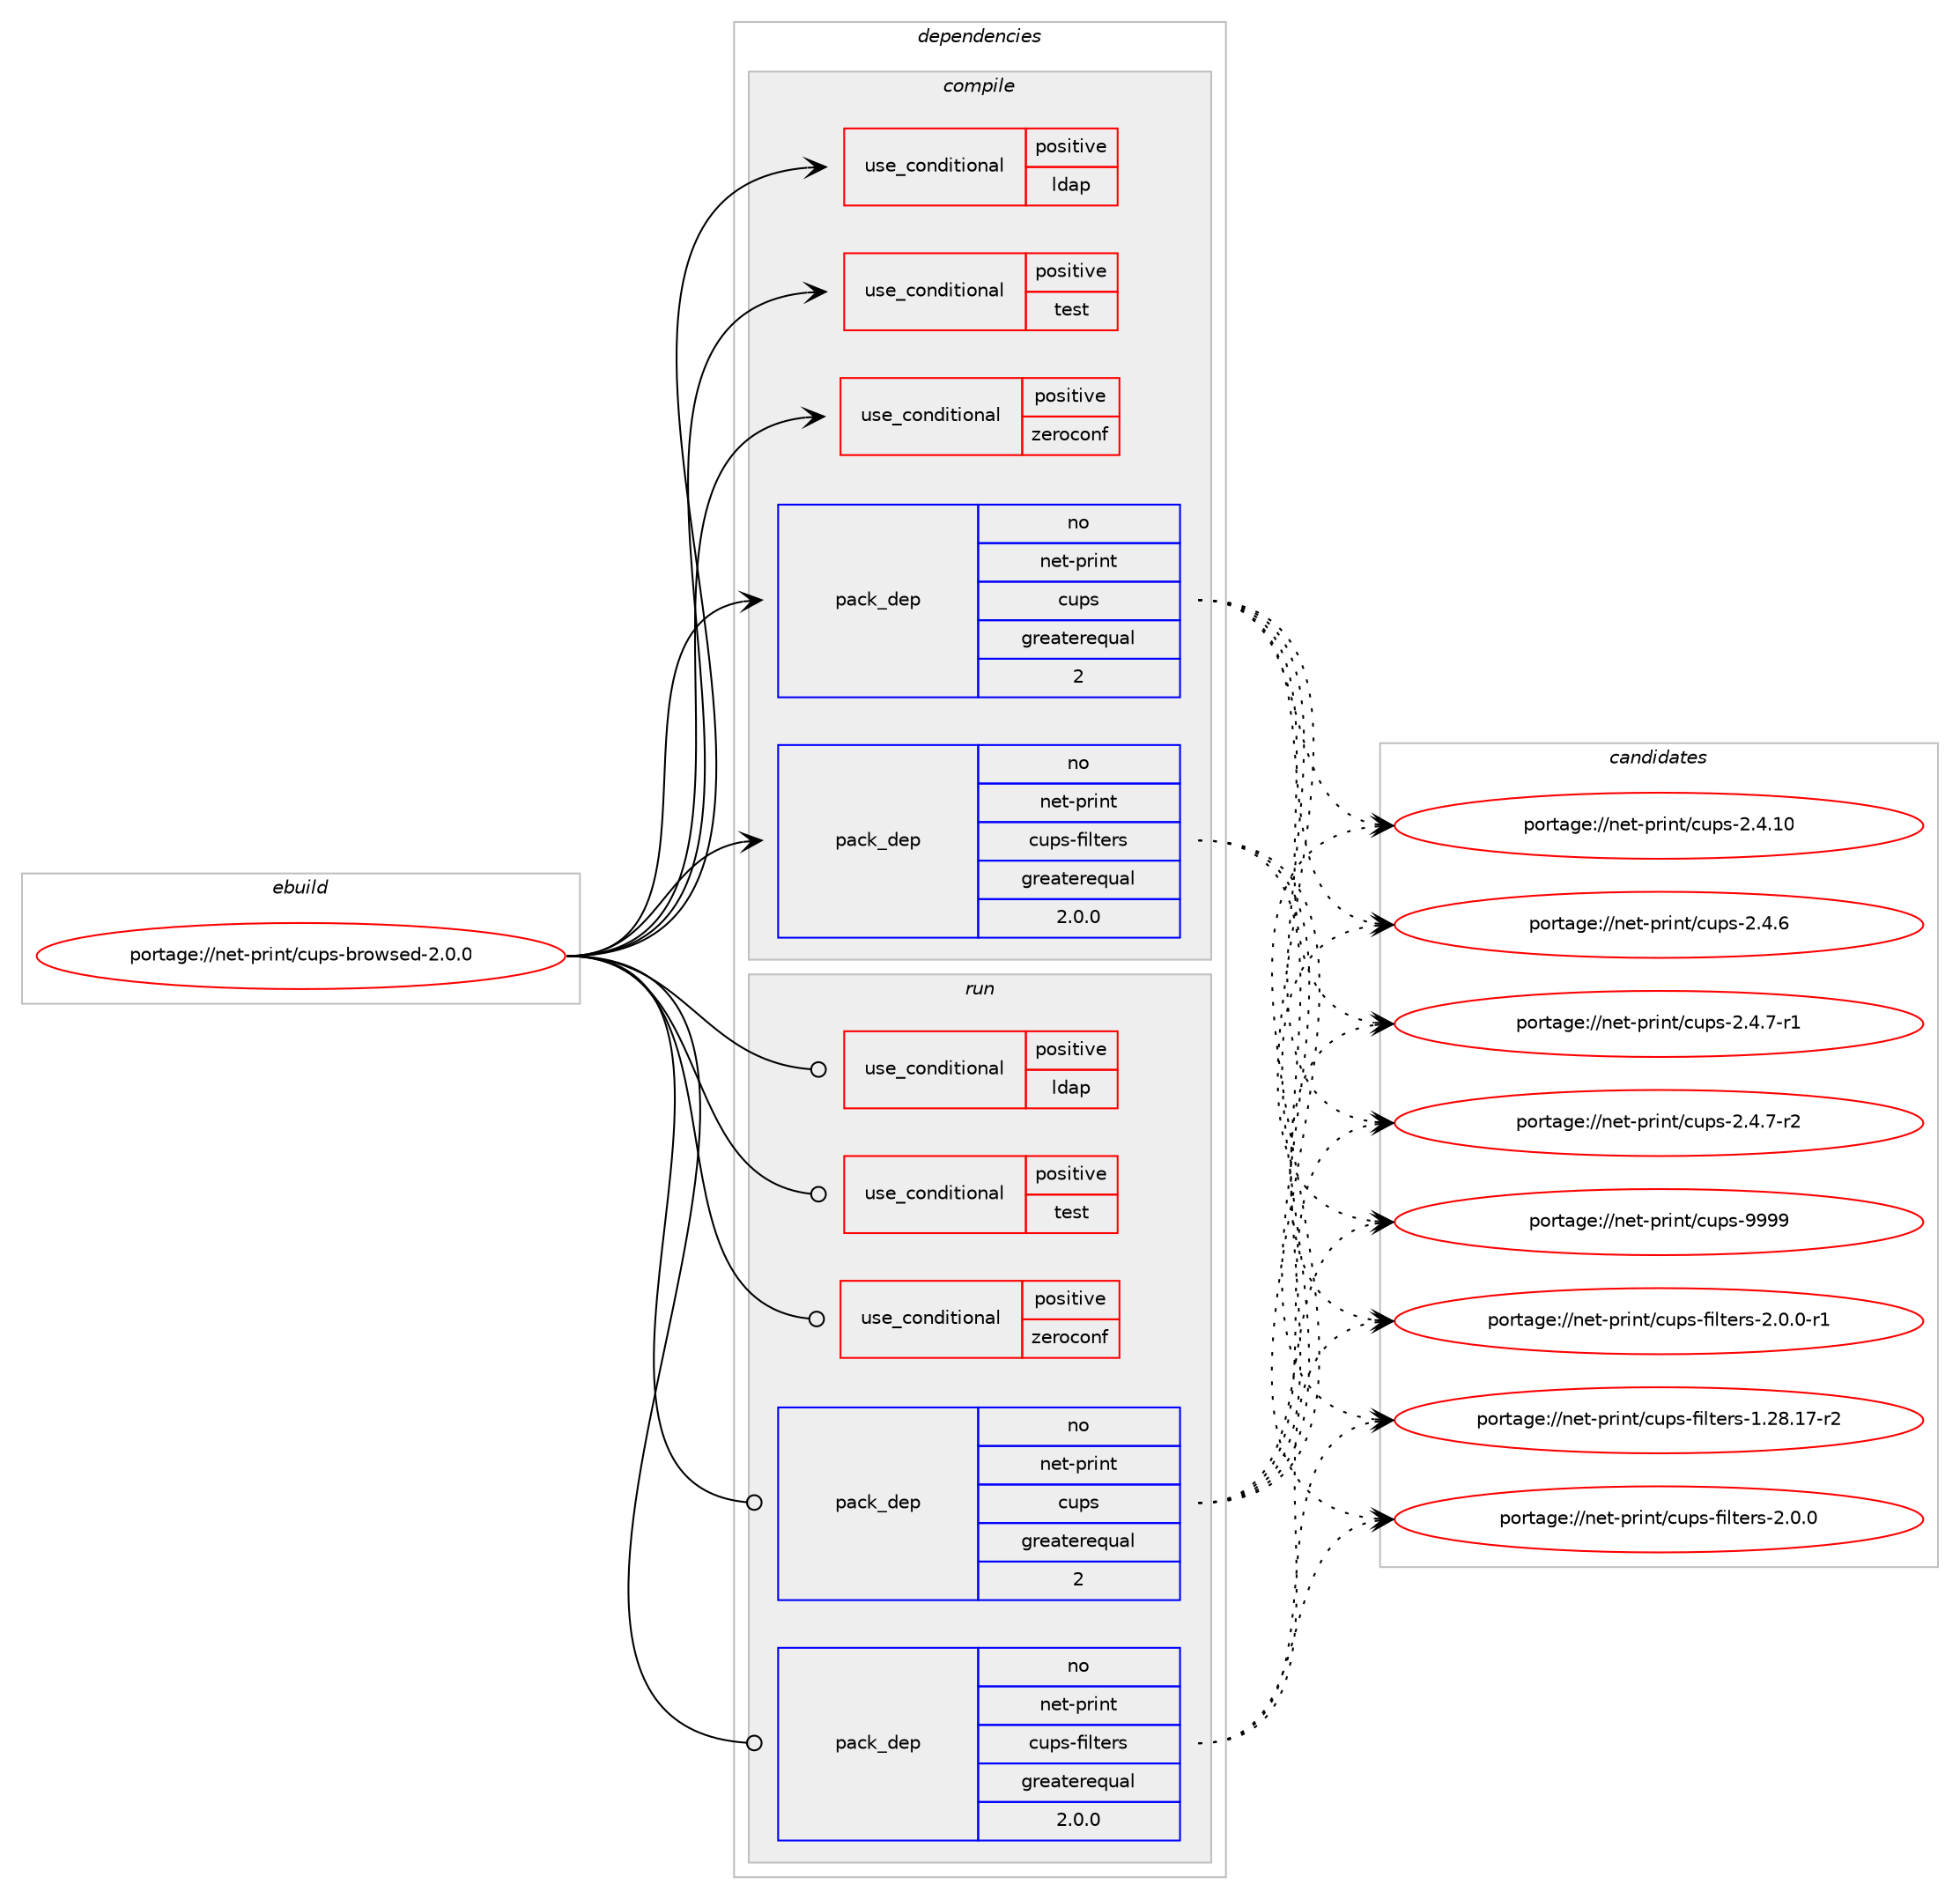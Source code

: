 digraph prolog {

# *************
# Graph options
# *************

newrank=true;
concentrate=true;
compound=true;
graph [rankdir=LR,fontname=Helvetica,fontsize=10,ranksep=1.5];#, ranksep=2.5, nodesep=0.2];
edge  [arrowhead=vee];
node  [fontname=Helvetica,fontsize=10];

# **********
# The ebuild
# **********

subgraph cluster_leftcol {
color=gray;
rank=same;
label=<<i>ebuild</i>>;
id [label="portage://net-print/cups-browsed-2.0.0", color=red, width=4, href="../net-print/cups-browsed-2.0.0.svg"];
}

# ****************
# The dependencies
# ****************

subgraph cluster_midcol {
color=gray;
label=<<i>dependencies</i>>;
subgraph cluster_compile {
fillcolor="#eeeeee";
style=filled;
label=<<i>compile</i>>;
subgraph cond98487 {
dependency193823 [label=<<TABLE BORDER="0" CELLBORDER="1" CELLSPACING="0" CELLPADDING="4"><TR><TD ROWSPAN="3" CELLPADDING="10">use_conditional</TD></TR><TR><TD>positive</TD></TR><TR><TD>ldap</TD></TR></TABLE>>, shape=none, color=red];
# *** BEGIN UNKNOWN DEPENDENCY TYPE (TODO) ***
# dependency193823 -> package_dependency(portage://net-print/cups-browsed-2.0.0,install,no,net-nds,openldap,none,[,,],any_same_slot,[])
# *** END UNKNOWN DEPENDENCY TYPE (TODO) ***

}
id:e -> dependency193823:w [weight=20,style="solid",arrowhead="vee"];
subgraph cond98488 {
dependency193824 [label=<<TABLE BORDER="0" CELLBORDER="1" CELLSPACING="0" CELLPADDING="4"><TR><TD ROWSPAN="3" CELLPADDING="10">use_conditional</TD></TR><TR><TD>positive</TD></TR><TR><TD>test</TD></TR></TABLE>>, shape=none, color=red];
# *** BEGIN UNKNOWN DEPENDENCY TYPE (TODO) ***
# dependency193824 -> package_dependency(portage://net-print/cups-browsed-2.0.0,install,no,net-print,cups,none,[,,],[],[use(enable(zeroconf),none)])
# *** END UNKNOWN DEPENDENCY TYPE (TODO) ***

}
id:e -> dependency193824:w [weight=20,style="solid",arrowhead="vee"];
subgraph cond98489 {
dependency193825 [label=<<TABLE BORDER="0" CELLBORDER="1" CELLSPACING="0" CELLPADDING="4"><TR><TD ROWSPAN="3" CELLPADDING="10">use_conditional</TD></TR><TR><TD>positive</TD></TR><TR><TD>zeroconf</TD></TR></TABLE>>, shape=none, color=red];
# *** BEGIN UNKNOWN DEPENDENCY TYPE (TODO) ***
# dependency193825 -> package_dependency(portage://net-print/cups-browsed-2.0.0,install,no,net-dns,avahi,none,[,,],[],[use(enable(dbus),none)])
# *** END UNKNOWN DEPENDENCY TYPE (TODO) ***

}
id:e -> dependency193825:w [weight=20,style="solid",arrowhead="vee"];
# *** BEGIN UNKNOWN DEPENDENCY TYPE (TODO) ***
# id -> package_dependency(portage://net-print/cups-browsed-2.0.0,install,no,dev-libs,glib,none,[,,],[slot(2)],[])
# *** END UNKNOWN DEPENDENCY TYPE (TODO) ***

subgraph pack92637 {
dependency193826 [label=<<TABLE BORDER="0" CELLBORDER="1" CELLSPACING="0" CELLPADDING="4" WIDTH="220"><TR><TD ROWSPAN="6" CELLPADDING="30">pack_dep</TD></TR><TR><TD WIDTH="110">no</TD></TR><TR><TD>net-print</TD></TR><TR><TD>cups</TD></TR><TR><TD>greaterequal</TD></TR><TR><TD>2</TD></TR></TABLE>>, shape=none, color=blue];
}
id:e -> dependency193826:w [weight=20,style="solid",arrowhead="vee"];
subgraph pack92638 {
dependency193827 [label=<<TABLE BORDER="0" CELLBORDER="1" CELLSPACING="0" CELLPADDING="4" WIDTH="220"><TR><TD ROWSPAN="6" CELLPADDING="30">pack_dep</TD></TR><TR><TD WIDTH="110">no</TD></TR><TR><TD>net-print</TD></TR><TR><TD>cups-filters</TD></TR><TR><TD>greaterequal</TD></TR><TR><TD>2.0.0</TD></TR></TABLE>>, shape=none, color=blue];
}
id:e -> dependency193827:w [weight=20,style="solid",arrowhead="vee"];
}
subgraph cluster_compileandrun {
fillcolor="#eeeeee";
style=filled;
label=<<i>compile and run</i>>;
}
subgraph cluster_run {
fillcolor="#eeeeee";
style=filled;
label=<<i>run</i>>;
subgraph cond98490 {
dependency193828 [label=<<TABLE BORDER="0" CELLBORDER="1" CELLSPACING="0" CELLPADDING="4"><TR><TD ROWSPAN="3" CELLPADDING="10">use_conditional</TD></TR><TR><TD>positive</TD></TR><TR><TD>ldap</TD></TR></TABLE>>, shape=none, color=red];
# *** BEGIN UNKNOWN DEPENDENCY TYPE (TODO) ***
# dependency193828 -> package_dependency(portage://net-print/cups-browsed-2.0.0,run,no,net-nds,openldap,none,[,,],any_same_slot,[])
# *** END UNKNOWN DEPENDENCY TYPE (TODO) ***

}
id:e -> dependency193828:w [weight=20,style="solid",arrowhead="odot"];
subgraph cond98491 {
dependency193829 [label=<<TABLE BORDER="0" CELLBORDER="1" CELLSPACING="0" CELLPADDING="4"><TR><TD ROWSPAN="3" CELLPADDING="10">use_conditional</TD></TR><TR><TD>positive</TD></TR><TR><TD>test</TD></TR></TABLE>>, shape=none, color=red];
# *** BEGIN UNKNOWN DEPENDENCY TYPE (TODO) ***
# dependency193829 -> package_dependency(portage://net-print/cups-browsed-2.0.0,run,no,net-print,cups,none,[,,],[],[use(enable(zeroconf),none)])
# *** END UNKNOWN DEPENDENCY TYPE (TODO) ***

}
id:e -> dependency193829:w [weight=20,style="solid",arrowhead="odot"];
subgraph cond98492 {
dependency193830 [label=<<TABLE BORDER="0" CELLBORDER="1" CELLSPACING="0" CELLPADDING="4"><TR><TD ROWSPAN="3" CELLPADDING="10">use_conditional</TD></TR><TR><TD>positive</TD></TR><TR><TD>zeroconf</TD></TR></TABLE>>, shape=none, color=red];
# *** BEGIN UNKNOWN DEPENDENCY TYPE (TODO) ***
# dependency193830 -> package_dependency(portage://net-print/cups-browsed-2.0.0,run,no,net-dns,avahi,none,[,,],[],[use(enable(dbus),none)])
# *** END UNKNOWN DEPENDENCY TYPE (TODO) ***

}
id:e -> dependency193830:w [weight=20,style="solid",arrowhead="odot"];
# *** BEGIN UNKNOWN DEPENDENCY TYPE (TODO) ***
# id -> package_dependency(portage://net-print/cups-browsed-2.0.0,run,no,dev-libs,glib,none,[,,],[slot(2)],[])
# *** END UNKNOWN DEPENDENCY TYPE (TODO) ***

subgraph pack92639 {
dependency193831 [label=<<TABLE BORDER="0" CELLBORDER="1" CELLSPACING="0" CELLPADDING="4" WIDTH="220"><TR><TD ROWSPAN="6" CELLPADDING="30">pack_dep</TD></TR><TR><TD WIDTH="110">no</TD></TR><TR><TD>net-print</TD></TR><TR><TD>cups</TD></TR><TR><TD>greaterequal</TD></TR><TR><TD>2</TD></TR></TABLE>>, shape=none, color=blue];
}
id:e -> dependency193831:w [weight=20,style="solid",arrowhead="odot"];
subgraph pack92640 {
dependency193832 [label=<<TABLE BORDER="0" CELLBORDER="1" CELLSPACING="0" CELLPADDING="4" WIDTH="220"><TR><TD ROWSPAN="6" CELLPADDING="30">pack_dep</TD></TR><TR><TD WIDTH="110">no</TD></TR><TR><TD>net-print</TD></TR><TR><TD>cups-filters</TD></TR><TR><TD>greaterequal</TD></TR><TR><TD>2.0.0</TD></TR></TABLE>>, shape=none, color=blue];
}
id:e -> dependency193832:w [weight=20,style="solid",arrowhead="odot"];
}
}

# **************
# The candidates
# **************

subgraph cluster_choices {
rank=same;
color=gray;
label=<<i>candidates</i>>;

subgraph choice92637 {
color=black;
nodesep=1;
choice11010111645112114105110116479911711211545504652464948 [label="portage://net-print/cups-2.4.10", color=red, width=4,href="../net-print/cups-2.4.10.svg"];
choice110101116451121141051101164799117112115455046524654 [label="portage://net-print/cups-2.4.6", color=red, width=4,href="../net-print/cups-2.4.6.svg"];
choice1101011164511211410511011647991171121154550465246554511449 [label="portage://net-print/cups-2.4.7-r1", color=red, width=4,href="../net-print/cups-2.4.7-r1.svg"];
choice1101011164511211410511011647991171121154550465246554511450 [label="portage://net-print/cups-2.4.7-r2", color=red, width=4,href="../net-print/cups-2.4.7-r2.svg"];
choice1101011164511211410511011647991171121154557575757 [label="portage://net-print/cups-9999", color=red, width=4,href="../net-print/cups-9999.svg"];
dependency193826:e -> choice11010111645112114105110116479911711211545504652464948:w [style=dotted,weight="100"];
dependency193826:e -> choice110101116451121141051101164799117112115455046524654:w [style=dotted,weight="100"];
dependency193826:e -> choice1101011164511211410511011647991171121154550465246554511449:w [style=dotted,weight="100"];
dependency193826:e -> choice1101011164511211410511011647991171121154550465246554511450:w [style=dotted,weight="100"];
dependency193826:e -> choice1101011164511211410511011647991171121154557575757:w [style=dotted,weight="100"];
}
subgraph choice92638 {
color=black;
nodesep=1;
choice1101011164511211410511011647991171121154510210510811610111411545494650564649554511450 [label="portage://net-print/cups-filters-1.28.17-r2", color=red, width=4,href="../net-print/cups-filters-1.28.17-r2.svg"];
choice11010111645112114105110116479911711211545102105108116101114115455046484648 [label="portage://net-print/cups-filters-2.0.0", color=red, width=4,href="../net-print/cups-filters-2.0.0.svg"];
choice110101116451121141051101164799117112115451021051081161011141154550464846484511449 [label="portage://net-print/cups-filters-2.0.0-r1", color=red, width=4,href="../net-print/cups-filters-2.0.0-r1.svg"];
dependency193827:e -> choice1101011164511211410511011647991171121154510210510811610111411545494650564649554511450:w [style=dotted,weight="100"];
dependency193827:e -> choice11010111645112114105110116479911711211545102105108116101114115455046484648:w [style=dotted,weight="100"];
dependency193827:e -> choice110101116451121141051101164799117112115451021051081161011141154550464846484511449:w [style=dotted,weight="100"];
}
subgraph choice92639 {
color=black;
nodesep=1;
choice11010111645112114105110116479911711211545504652464948 [label="portage://net-print/cups-2.4.10", color=red, width=4,href="../net-print/cups-2.4.10.svg"];
choice110101116451121141051101164799117112115455046524654 [label="portage://net-print/cups-2.4.6", color=red, width=4,href="../net-print/cups-2.4.6.svg"];
choice1101011164511211410511011647991171121154550465246554511449 [label="portage://net-print/cups-2.4.7-r1", color=red, width=4,href="../net-print/cups-2.4.7-r1.svg"];
choice1101011164511211410511011647991171121154550465246554511450 [label="portage://net-print/cups-2.4.7-r2", color=red, width=4,href="../net-print/cups-2.4.7-r2.svg"];
choice1101011164511211410511011647991171121154557575757 [label="portage://net-print/cups-9999", color=red, width=4,href="../net-print/cups-9999.svg"];
dependency193831:e -> choice11010111645112114105110116479911711211545504652464948:w [style=dotted,weight="100"];
dependency193831:e -> choice110101116451121141051101164799117112115455046524654:w [style=dotted,weight="100"];
dependency193831:e -> choice1101011164511211410511011647991171121154550465246554511449:w [style=dotted,weight="100"];
dependency193831:e -> choice1101011164511211410511011647991171121154550465246554511450:w [style=dotted,weight="100"];
dependency193831:e -> choice1101011164511211410511011647991171121154557575757:w [style=dotted,weight="100"];
}
subgraph choice92640 {
color=black;
nodesep=1;
choice1101011164511211410511011647991171121154510210510811610111411545494650564649554511450 [label="portage://net-print/cups-filters-1.28.17-r2", color=red, width=4,href="../net-print/cups-filters-1.28.17-r2.svg"];
choice11010111645112114105110116479911711211545102105108116101114115455046484648 [label="portage://net-print/cups-filters-2.0.0", color=red, width=4,href="../net-print/cups-filters-2.0.0.svg"];
choice110101116451121141051101164799117112115451021051081161011141154550464846484511449 [label="portage://net-print/cups-filters-2.0.0-r1", color=red, width=4,href="../net-print/cups-filters-2.0.0-r1.svg"];
dependency193832:e -> choice1101011164511211410511011647991171121154510210510811610111411545494650564649554511450:w [style=dotted,weight="100"];
dependency193832:e -> choice11010111645112114105110116479911711211545102105108116101114115455046484648:w [style=dotted,weight="100"];
dependency193832:e -> choice110101116451121141051101164799117112115451021051081161011141154550464846484511449:w [style=dotted,weight="100"];
}
}

}
